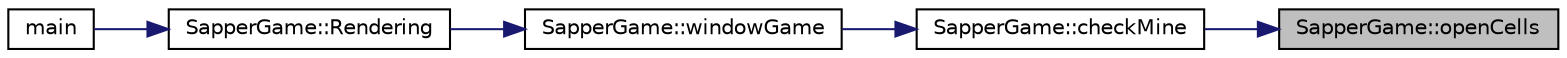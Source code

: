 digraph "SapperGame::openCells"
{
 // LATEX_PDF_SIZE
  edge [fontname="Helvetica",fontsize="10",labelfontname="Helvetica",labelfontsize="10"];
  node [fontname="Helvetica",fontsize="10",shape=record];
  rankdir="RL";
  Node1 [label="SapperGame::openCells",height=0.2,width=0.4,color="black", fillcolor="grey75", style="filled", fontcolor="black",tooltip=" "];
  Node1 -> Node2 [dir="back",color="midnightblue",fontsize="10",style="solid",fontname="Helvetica"];
  Node2 [label="SapperGame::checkMine",height=0.2,width=0.4,color="black", fillcolor="white", style="filled",URL="$class_sapper_game.html#a0411e1ea08f80067fe5b0b7f4dd8c025",tooltip=" "];
  Node2 -> Node3 [dir="back",color="midnightblue",fontsize="10",style="solid",fontname="Helvetica"];
  Node3 [label="SapperGame::windowGame",height=0.2,width=0.4,color="black", fillcolor="white", style="filled",URL="$class_sapper_game.html#a40a8ba499fce481c4ea425fbfa0dfa91",tooltip=" "];
  Node3 -> Node4 [dir="back",color="midnightblue",fontsize="10",style="solid",fontname="Helvetica"];
  Node4 [label="SapperGame::Rendering",height=0.2,width=0.4,color="black", fillcolor="white", style="filled",URL="$class_sapper_game.html#ac09e4985419e0b1f850ef85413478905",tooltip=" "];
  Node4 -> Node5 [dir="back",color="midnightblue",fontsize="10",style="solid",fontname="Helvetica"];
  Node5 [label="main",height=0.2,width=0.4,color="black", fillcolor="white", style="filled",URL="$main_8cpp.html#ae66f6b31b5ad750f1fe042a706a4e3d4",tooltip=" "];
}
